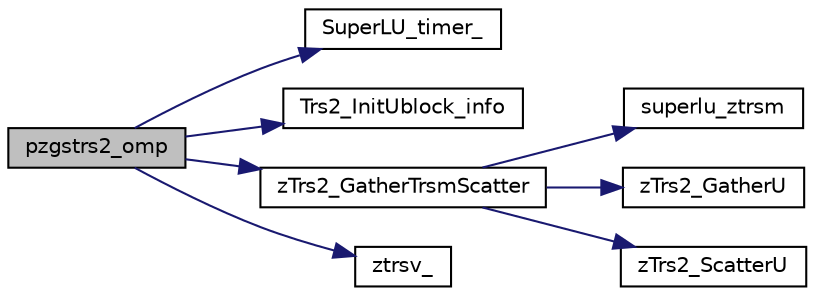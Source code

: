 digraph "pzgstrs2_omp"
{
 // LATEX_PDF_SIZE
  edge [fontname="Helvetica",fontsize="10",labelfontname="Helvetica",labelfontsize="10"];
  node [fontname="Helvetica",fontsize="10",shape=record];
  rankdir="LR";
  Node1 [label="pzgstrs2_omp",height=0.2,width=0.4,color="black", fillcolor="grey75", style="filled", fontcolor="black",tooltip=" "];
  Node1 -> Node2 [color="midnightblue",fontsize="10",style="solid",fontname="Helvetica"];
  Node2 [label="SuperLU_timer_",height=0.2,width=0.4,color="black", fillcolor="white", style="filled",URL="$superlu__timer_8c.html#a0c6777573bbfe81917cd381e0090d355",tooltip=" "];
  Node1 -> Node3 [color="midnightblue",fontsize="10",style="solid",fontname="Helvetica"];
  Node3 [label="Trs2_InitUblock_info",height=0.2,width=0.4,color="black", fillcolor="white", style="filled",URL="$superlu__defs_8h.html#a78ff08b70450cd947d2ddb695a944da1",tooltip=" "];
  Node1 -> Node4 [color="midnightblue",fontsize="10",style="solid",fontname="Helvetica"];
  Node4 [label="zTrs2_GatherTrsmScatter",height=0.2,width=0.4,color="black", fillcolor="white", style="filled",URL="$pzgstrf2_8c.html#a6664689db7092ff5e9313685983cf8b2",tooltip=" "];
  Node4 -> Node5 [color="midnightblue",fontsize="10",style="solid",fontname="Helvetica"];
  Node5 [label="superlu_ztrsm",height=0.2,width=0.4,color="black", fillcolor="white", style="filled",URL="$superlu__zdefs_8h.html#ae4887270571b14380fcc17f072834054",tooltip=" "];
  Node4 -> Node6 [color="midnightblue",fontsize="10",style="solid",fontname="Helvetica"];
  Node6 [label="zTrs2_GatherU",height=0.2,width=0.4,color="black", fillcolor="white", style="filled",URL="$pzgstrf2_8c.html#aae96e797ca1ee570d99b84f68b0290cb",tooltip=" "];
  Node4 -> Node7 [color="midnightblue",fontsize="10",style="solid",fontname="Helvetica"];
  Node7 [label="zTrs2_ScatterU",height=0.2,width=0.4,color="black", fillcolor="white", style="filled",URL="$pzgstrf2_8c.html#a739e42cfa4581d8a4a307a97831873f2",tooltip=" "];
  Node1 -> Node8 [color="midnightblue",fontsize="10",style="solid",fontname="Helvetica"];
  Node8 [label="ztrsv_",height=0.2,width=0.4,color="black", fillcolor="white", style="filled",URL="$superlu__zdefs_8h.html#ae97174a10346e0629387c0f8ce9a9a08",tooltip=" "];
}

